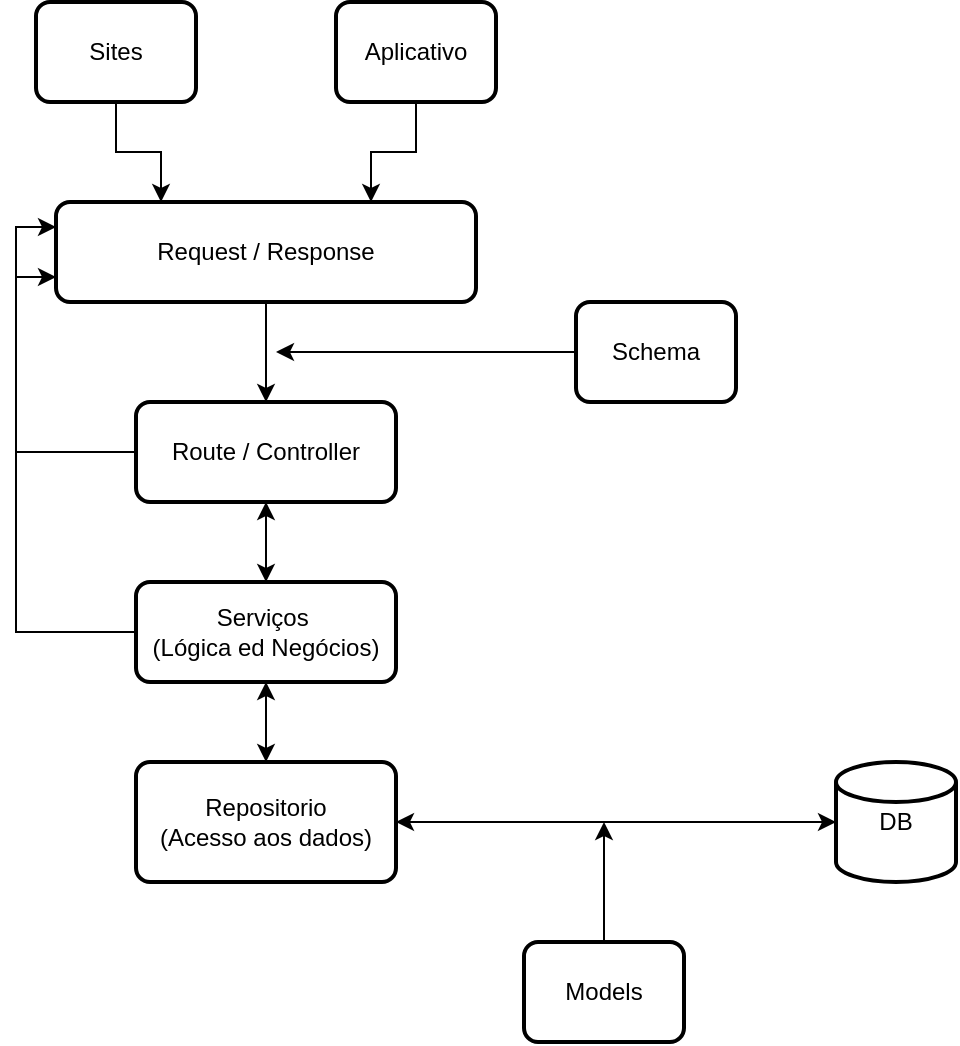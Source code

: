 <mxfile version="22.1.16" type="device">
  <diagram name="Página-1" id="jDkEsRl_powPCTk7Kvcg">
    <mxGraphModel dx="1120" dy="532" grid="1" gridSize="10" guides="1" tooltips="1" connect="1" arrows="1" fold="1" page="1" pageScale="1" pageWidth="827" pageHeight="1169" math="0" shadow="0">
      <root>
        <mxCell id="0" />
        <mxCell id="1" parent="0" />
        <mxCell id="9Y0xAlbiT_OAO1_opjaF-1" value="DB" style="strokeWidth=2;html=1;shape=mxgraph.flowchart.database;whiteSpace=wrap;" vertex="1" parent="1">
          <mxGeometry x="530" y="390" width="60" height="60" as="geometry" />
        </mxCell>
        <mxCell id="9Y0xAlbiT_OAO1_opjaF-17" style="edgeStyle=orthogonalEdgeStyle;rounded=0;orthogonalLoop=1;jettySize=auto;html=1;exitX=0.5;exitY=1;exitDx=0;exitDy=0;entryX=0.5;entryY=0;entryDx=0;entryDy=0;" edge="1" parent="1" source="9Y0xAlbiT_OAO1_opjaF-2" target="9Y0xAlbiT_OAO1_opjaF-4">
          <mxGeometry relative="1" as="geometry" />
        </mxCell>
        <mxCell id="9Y0xAlbiT_OAO1_opjaF-2" value="Request / Response" style="rounded=1;whiteSpace=wrap;html=1;absoluteArcSize=1;arcSize=14;strokeWidth=2;" vertex="1" parent="1">
          <mxGeometry x="140" y="110" width="210" height="50" as="geometry" />
        </mxCell>
        <mxCell id="9Y0xAlbiT_OAO1_opjaF-18" style="edgeStyle=orthogonalEdgeStyle;rounded=0;orthogonalLoop=1;jettySize=auto;html=1;exitX=0;exitY=0.5;exitDx=0;exitDy=0;" edge="1" parent="1" source="9Y0xAlbiT_OAO1_opjaF-3">
          <mxGeometry relative="1" as="geometry">
            <mxPoint x="250" y="185" as="targetPoint" />
          </mxGeometry>
        </mxCell>
        <mxCell id="9Y0xAlbiT_OAO1_opjaF-3" value="Schema" style="rounded=1;whiteSpace=wrap;html=1;absoluteArcSize=1;arcSize=14;strokeWidth=2;" vertex="1" parent="1">
          <mxGeometry x="400" y="160" width="80" height="50" as="geometry" />
        </mxCell>
        <mxCell id="9Y0xAlbiT_OAO1_opjaF-19" style="edgeStyle=orthogonalEdgeStyle;rounded=0;orthogonalLoop=1;jettySize=auto;html=1;exitX=0.5;exitY=1;exitDx=0;exitDy=0;entryX=0.5;entryY=0;entryDx=0;entryDy=0;" edge="1" parent="1" source="9Y0xAlbiT_OAO1_opjaF-4" target="9Y0xAlbiT_OAO1_opjaF-5">
          <mxGeometry relative="1" as="geometry" />
        </mxCell>
        <mxCell id="9Y0xAlbiT_OAO1_opjaF-22" style="edgeStyle=orthogonalEdgeStyle;rounded=0;orthogonalLoop=1;jettySize=auto;html=1;exitX=0;exitY=0.5;exitDx=0;exitDy=0;entryX=0;entryY=0.75;entryDx=0;entryDy=0;" edge="1" parent="1" source="9Y0xAlbiT_OAO1_opjaF-4" target="9Y0xAlbiT_OAO1_opjaF-2">
          <mxGeometry relative="1" as="geometry" />
        </mxCell>
        <mxCell id="9Y0xAlbiT_OAO1_opjaF-4" value="Route / Controller" style="rounded=1;whiteSpace=wrap;html=1;absoluteArcSize=1;arcSize=14;strokeWidth=2;" vertex="1" parent="1">
          <mxGeometry x="180" y="210" width="130" height="50" as="geometry" />
        </mxCell>
        <mxCell id="9Y0xAlbiT_OAO1_opjaF-14" style="edgeStyle=orthogonalEdgeStyle;rounded=0;orthogonalLoop=1;jettySize=auto;html=1;exitX=0.5;exitY=1;exitDx=0;exitDy=0;" edge="1" parent="1" source="9Y0xAlbiT_OAO1_opjaF-5" target="9Y0xAlbiT_OAO1_opjaF-7">
          <mxGeometry relative="1" as="geometry" />
        </mxCell>
        <mxCell id="9Y0xAlbiT_OAO1_opjaF-20" style="edgeStyle=orthogonalEdgeStyle;rounded=0;orthogonalLoop=1;jettySize=auto;html=1;exitX=0.5;exitY=0;exitDx=0;exitDy=0;entryX=0.5;entryY=1;entryDx=0;entryDy=0;" edge="1" parent="1" source="9Y0xAlbiT_OAO1_opjaF-5" target="9Y0xAlbiT_OAO1_opjaF-4">
          <mxGeometry relative="1" as="geometry" />
        </mxCell>
        <mxCell id="9Y0xAlbiT_OAO1_opjaF-21" style="edgeStyle=orthogonalEdgeStyle;rounded=0;orthogonalLoop=1;jettySize=auto;html=1;exitX=0;exitY=0.5;exitDx=0;exitDy=0;entryX=0;entryY=0.25;entryDx=0;entryDy=0;" edge="1" parent="1" source="9Y0xAlbiT_OAO1_opjaF-5" target="9Y0xAlbiT_OAO1_opjaF-2">
          <mxGeometry relative="1" as="geometry" />
        </mxCell>
        <mxCell id="9Y0xAlbiT_OAO1_opjaF-5" value="Serviços&amp;nbsp;&lt;br&gt;(Lógica ed Negócios)" style="rounded=1;whiteSpace=wrap;html=1;absoluteArcSize=1;arcSize=14;strokeWidth=2;" vertex="1" parent="1">
          <mxGeometry x="180" y="300" width="130" height="50" as="geometry" />
        </mxCell>
        <mxCell id="9Y0xAlbiT_OAO1_opjaF-12" style="edgeStyle=orthogonalEdgeStyle;rounded=0;orthogonalLoop=1;jettySize=auto;html=1;exitX=0.5;exitY=0;exitDx=0;exitDy=0;" edge="1" parent="1" source="9Y0xAlbiT_OAO1_opjaF-6">
          <mxGeometry relative="1" as="geometry">
            <mxPoint x="414" y="420" as="targetPoint" />
          </mxGeometry>
        </mxCell>
        <mxCell id="9Y0xAlbiT_OAO1_opjaF-6" value="Models" style="rounded=1;whiteSpace=wrap;html=1;absoluteArcSize=1;arcSize=14;strokeWidth=2;" vertex="1" parent="1">
          <mxGeometry x="374" y="480" width="80" height="50" as="geometry" />
        </mxCell>
        <mxCell id="9Y0xAlbiT_OAO1_opjaF-13" style="edgeStyle=orthogonalEdgeStyle;rounded=0;orthogonalLoop=1;jettySize=auto;html=1;exitX=0.5;exitY=0;exitDx=0;exitDy=0;" edge="1" parent="1" source="9Y0xAlbiT_OAO1_opjaF-7" target="9Y0xAlbiT_OAO1_opjaF-5">
          <mxGeometry relative="1" as="geometry" />
        </mxCell>
        <mxCell id="9Y0xAlbiT_OAO1_opjaF-7" value="Repositorio&lt;br&gt;(Acesso aos dados)" style="rounded=1;whiteSpace=wrap;html=1;absoluteArcSize=1;arcSize=14;strokeWidth=2;" vertex="1" parent="1">
          <mxGeometry x="180" y="390" width="130" height="60" as="geometry" />
        </mxCell>
        <mxCell id="9Y0xAlbiT_OAO1_opjaF-15" style="edgeStyle=orthogonalEdgeStyle;rounded=0;orthogonalLoop=1;jettySize=auto;html=1;exitX=0.5;exitY=1;exitDx=0;exitDy=0;entryX=0.75;entryY=0;entryDx=0;entryDy=0;" edge="1" parent="1" source="9Y0xAlbiT_OAO1_opjaF-8" target="9Y0xAlbiT_OAO1_opjaF-2">
          <mxGeometry relative="1" as="geometry" />
        </mxCell>
        <mxCell id="9Y0xAlbiT_OAO1_opjaF-8" value="Aplicativo" style="rounded=1;whiteSpace=wrap;html=1;absoluteArcSize=1;arcSize=14;strokeWidth=2;" vertex="1" parent="1">
          <mxGeometry x="280" y="10" width="80" height="50" as="geometry" />
        </mxCell>
        <mxCell id="9Y0xAlbiT_OAO1_opjaF-16" style="edgeStyle=orthogonalEdgeStyle;rounded=0;orthogonalLoop=1;jettySize=auto;html=1;exitX=0.5;exitY=1;exitDx=0;exitDy=0;entryX=0.25;entryY=0;entryDx=0;entryDy=0;" edge="1" parent="1" source="9Y0xAlbiT_OAO1_opjaF-9" target="9Y0xAlbiT_OAO1_opjaF-2">
          <mxGeometry relative="1" as="geometry" />
        </mxCell>
        <mxCell id="9Y0xAlbiT_OAO1_opjaF-9" value="Sites" style="rounded=1;whiteSpace=wrap;html=1;absoluteArcSize=1;arcSize=14;strokeWidth=2;" vertex="1" parent="1">
          <mxGeometry x="130" y="10" width="80" height="50" as="geometry" />
        </mxCell>
        <mxCell id="9Y0xAlbiT_OAO1_opjaF-10" style="edgeStyle=orthogonalEdgeStyle;rounded=0;orthogonalLoop=1;jettySize=auto;html=1;exitX=1;exitY=0.5;exitDx=0;exitDy=0;entryX=0;entryY=0.5;entryDx=0;entryDy=0;entryPerimeter=0;" edge="1" parent="1" source="9Y0xAlbiT_OAO1_opjaF-7" target="9Y0xAlbiT_OAO1_opjaF-1">
          <mxGeometry relative="1" as="geometry" />
        </mxCell>
        <mxCell id="9Y0xAlbiT_OAO1_opjaF-11" style="edgeStyle=orthogonalEdgeStyle;rounded=0;orthogonalLoop=1;jettySize=auto;html=1;exitX=0;exitY=0.5;exitDx=0;exitDy=0;exitPerimeter=0;" edge="1" parent="1" source="9Y0xAlbiT_OAO1_opjaF-1">
          <mxGeometry relative="1" as="geometry">
            <mxPoint x="310" y="420" as="targetPoint" />
          </mxGeometry>
        </mxCell>
      </root>
    </mxGraphModel>
  </diagram>
</mxfile>
